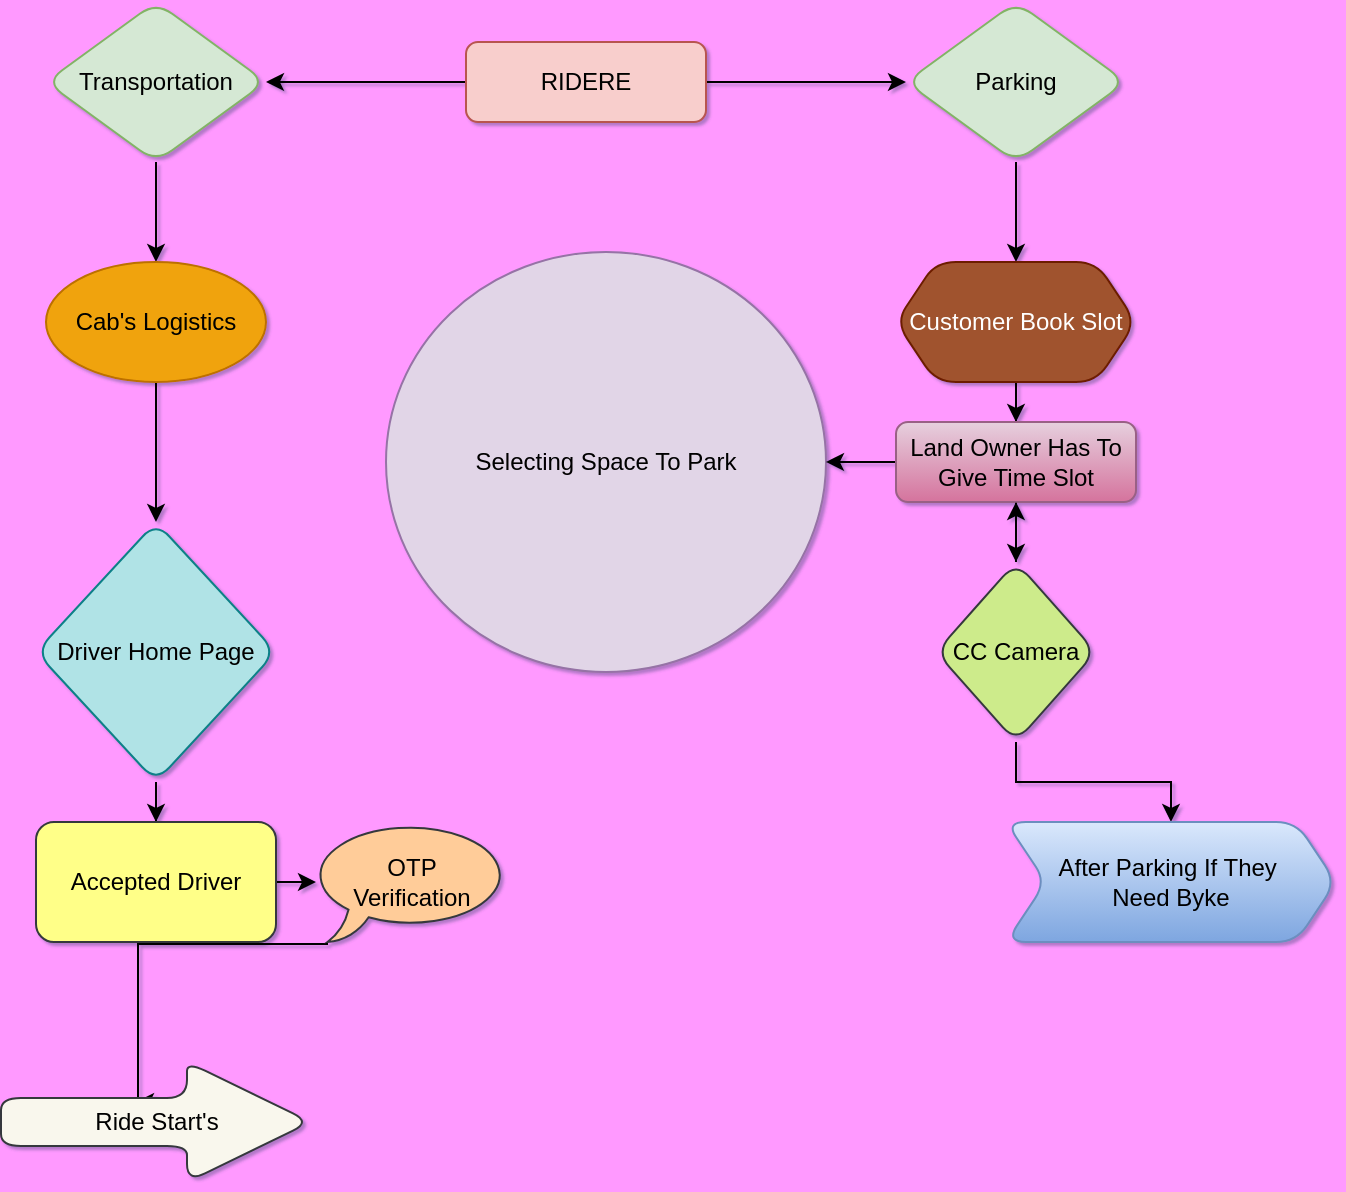 <mxfile version="21.3.3" type="device">
  <diagram name="Page-1" id="cYYJ0uNyx_UBgDpyAt9r">
    <mxGraphModel dx="905" dy="627" grid="1" gridSize="10" guides="1" tooltips="1" connect="1" arrows="1" fold="1" page="1" pageScale="1" pageWidth="850" pageHeight="1100" background="#FF99FF" math="0" shadow="1">
      <root>
        <mxCell id="0" />
        <mxCell id="1" parent="0" />
        <mxCell id="uLUXu2nJfKH0ktOqO9T3-28" value="Selecting Space To Park" style="ellipse;whiteSpace=wrap;html=1;rounded=1;fillColor=#e1d5e7;strokeColor=#9673a6;" vertex="1" parent="1">
          <mxGeometry x="210" y="355" width="220" height="210" as="geometry" />
        </mxCell>
        <mxCell id="uLUXu2nJfKH0ktOqO9T3-15" value="" style="edgeStyle=orthogonalEdgeStyle;rounded=0;orthogonalLoop=1;jettySize=auto;html=1;" edge="1" parent="1" source="uLUXu2nJfKH0ktOqO9T3-13" target="uLUXu2nJfKH0ktOqO9T3-14">
          <mxGeometry relative="1" as="geometry" />
        </mxCell>
        <mxCell id="uLUXu2nJfKH0ktOqO9T3-17" value="" style="edgeStyle=orthogonalEdgeStyle;rounded=0;orthogonalLoop=1;jettySize=auto;html=1;" edge="1" parent="1" source="uLUXu2nJfKH0ktOqO9T3-13" target="uLUXu2nJfKH0ktOqO9T3-16">
          <mxGeometry relative="1" as="geometry" />
        </mxCell>
        <mxCell id="uLUXu2nJfKH0ktOqO9T3-13" value="RIDERE" style="rounded=1;whiteSpace=wrap;html=1;fillColor=#f8cecc;strokeColor=#b85450;" vertex="1" parent="1">
          <mxGeometry x="250" y="250" width="120" height="40" as="geometry" />
        </mxCell>
        <mxCell id="uLUXu2nJfKH0ktOqO9T3-19" value="" style="edgeStyle=orthogonalEdgeStyle;rounded=0;orthogonalLoop=1;jettySize=auto;html=1;" edge="1" parent="1" source="uLUXu2nJfKH0ktOqO9T3-14" target="uLUXu2nJfKH0ktOqO9T3-18">
          <mxGeometry relative="1" as="geometry" />
        </mxCell>
        <mxCell id="uLUXu2nJfKH0ktOqO9T3-14" value="Transportation" style="rhombus;whiteSpace=wrap;html=1;rounded=1;fillColor=#d5e8d4;strokeColor=#82b366;" vertex="1" parent="1">
          <mxGeometry x="40" y="230" width="110" height="80" as="geometry" />
        </mxCell>
        <mxCell id="uLUXu2nJfKH0ktOqO9T3-23" value="" style="edgeStyle=orthogonalEdgeStyle;rounded=0;orthogonalLoop=1;jettySize=auto;html=1;" edge="1" parent="1" source="uLUXu2nJfKH0ktOqO9T3-16" target="uLUXu2nJfKH0ktOqO9T3-22">
          <mxGeometry relative="1" as="geometry" />
        </mxCell>
        <mxCell id="uLUXu2nJfKH0ktOqO9T3-16" value="Parking" style="rhombus;whiteSpace=wrap;html=1;rounded=1;fillColor=#d5e8d4;strokeColor=#82b366;" vertex="1" parent="1">
          <mxGeometry x="470" y="230" width="110" height="80" as="geometry" />
        </mxCell>
        <mxCell id="uLUXu2nJfKH0ktOqO9T3-31" value="" style="edgeStyle=orthogonalEdgeStyle;rounded=0;orthogonalLoop=1;jettySize=auto;html=1;" edge="1" parent="1" source="uLUXu2nJfKH0ktOqO9T3-18" target="uLUXu2nJfKH0ktOqO9T3-30">
          <mxGeometry relative="1" as="geometry" />
        </mxCell>
        <mxCell id="uLUXu2nJfKH0ktOqO9T3-18" value="Cab&#39;s Logistics" style="ellipse;whiteSpace=wrap;html=1;rounded=1;fillColor=#f0a30a;fontColor=#000000;strokeColor=#BD7000;" vertex="1" parent="1">
          <mxGeometry x="40" y="360" width="110" height="60" as="geometry" />
        </mxCell>
        <mxCell id="uLUXu2nJfKH0ktOqO9T3-25" value="" style="edgeStyle=orthogonalEdgeStyle;rounded=0;orthogonalLoop=1;jettySize=auto;html=1;" edge="1" parent="1" source="uLUXu2nJfKH0ktOqO9T3-22" target="uLUXu2nJfKH0ktOqO9T3-24">
          <mxGeometry relative="1" as="geometry" />
        </mxCell>
        <mxCell id="uLUXu2nJfKH0ktOqO9T3-22" value="Customer Book Slot" style="shape=hexagon;perimeter=hexagonPerimeter2;whiteSpace=wrap;html=1;fixedSize=1;rounded=1;fillColor=#a0522d;fontColor=#ffffff;strokeColor=#6D1F00;" vertex="1" parent="1">
          <mxGeometry x="465" y="360" width="120" height="60" as="geometry" />
        </mxCell>
        <mxCell id="uLUXu2nJfKH0ktOqO9T3-29" value="" style="edgeStyle=orthogonalEdgeStyle;rounded=0;orthogonalLoop=1;jettySize=auto;html=1;" edge="1" parent="1" source="uLUXu2nJfKH0ktOqO9T3-24" target="uLUXu2nJfKH0ktOqO9T3-28">
          <mxGeometry relative="1" as="geometry" />
        </mxCell>
        <mxCell id="uLUXu2nJfKH0ktOqO9T3-44" value="" style="edgeStyle=orthogonalEdgeStyle;rounded=0;orthogonalLoop=1;jettySize=auto;html=1;" edge="1" parent="1" source="uLUXu2nJfKH0ktOqO9T3-24" target="uLUXu2nJfKH0ktOqO9T3-43">
          <mxGeometry relative="1" as="geometry" />
        </mxCell>
        <mxCell id="uLUXu2nJfKH0ktOqO9T3-24" value="Land Owner Has To Give Time Slot" style="whiteSpace=wrap;html=1;rounded=1;fillColor=#e6d0de;gradientColor=#d5739d;strokeColor=#996185;" vertex="1" parent="1">
          <mxGeometry x="465" y="440" width="120" height="40" as="geometry" />
        </mxCell>
        <mxCell id="uLUXu2nJfKH0ktOqO9T3-34" value="" style="edgeStyle=orthogonalEdgeStyle;rounded=0;orthogonalLoop=1;jettySize=auto;html=1;" edge="1" parent="1" source="uLUXu2nJfKH0ktOqO9T3-30" target="uLUXu2nJfKH0ktOqO9T3-33">
          <mxGeometry relative="1" as="geometry" />
        </mxCell>
        <mxCell id="uLUXu2nJfKH0ktOqO9T3-30" value="Driver Home Page" style="rhombus;whiteSpace=wrap;html=1;rounded=1;fillColor=#b0e3e6;strokeColor=#0e8088;" vertex="1" parent="1">
          <mxGeometry x="35" y="490" width="120" height="130" as="geometry" />
        </mxCell>
        <mxCell id="uLUXu2nJfKH0ktOqO9T3-38" value="" style="edgeStyle=orthogonalEdgeStyle;rounded=0;orthogonalLoop=1;jettySize=auto;html=1;" edge="1" parent="1" source="uLUXu2nJfKH0ktOqO9T3-33">
          <mxGeometry relative="1" as="geometry">
            <mxPoint x="174.956" y="670.059" as="targetPoint" />
          </mxGeometry>
        </mxCell>
        <mxCell id="uLUXu2nJfKH0ktOqO9T3-33" value="Accepted Driver" style="whiteSpace=wrap;html=1;rounded=1;fillColor=#ffff88;strokeColor=#36393d;" vertex="1" parent="1">
          <mxGeometry x="35" y="640" width="120" height="60" as="geometry" />
        </mxCell>
        <mxCell id="uLUXu2nJfKH0ktOqO9T3-42" value="" style="edgeStyle=orthogonalEdgeStyle;rounded=0;orthogonalLoop=1;jettySize=auto;html=1;exitX=0.08;exitY=1;exitDx=0;exitDy=0;exitPerimeter=0;" edge="1" parent="1" source="uLUXu2nJfKH0ktOqO9T3-45">
          <mxGeometry relative="1" as="geometry">
            <mxPoint x="210" y="700" as="sourcePoint" />
            <mxPoint x="85" y="780" as="targetPoint" />
            <Array as="points">
              <mxPoint x="86" y="701" />
              <mxPoint x="86" y="780" />
            </Array>
          </mxGeometry>
        </mxCell>
        <mxCell id="uLUXu2nJfKH0ktOqO9T3-41" value="Ride Start&#39;s" style="shape=singleArrow;whiteSpace=wrap;html=1;arrowWidth=0.4;arrowSize=0.4;rounded=1;fillColor=#f9f7ed;strokeColor=#36393d;" vertex="1" parent="1">
          <mxGeometry x="17.5" y="760" width="155" height="60" as="geometry" />
        </mxCell>
        <mxCell id="uLUXu2nJfKH0ktOqO9T3-51" value="" style="edgeStyle=orthogonalEdgeStyle;rounded=0;orthogonalLoop=1;jettySize=auto;html=1;" edge="1" parent="1" source="uLUXu2nJfKH0ktOqO9T3-43" target="uLUXu2nJfKH0ktOqO9T3-50">
          <mxGeometry relative="1" as="geometry" />
        </mxCell>
        <mxCell id="uLUXu2nJfKH0ktOqO9T3-52" value="" style="edgeStyle=orthogonalEdgeStyle;rounded=0;orthogonalLoop=1;jettySize=auto;html=1;" edge="1" parent="1" source="uLUXu2nJfKH0ktOqO9T3-43" target="uLUXu2nJfKH0ktOqO9T3-24">
          <mxGeometry relative="1" as="geometry" />
        </mxCell>
        <mxCell id="uLUXu2nJfKH0ktOqO9T3-43" value="CC Camera" style="rhombus;whiteSpace=wrap;html=1;rounded=1;fillColor=#cdeb8b;strokeColor=#36393d;" vertex="1" parent="1">
          <mxGeometry x="485" y="510" width="80" height="90" as="geometry" />
        </mxCell>
        <mxCell id="uLUXu2nJfKH0ktOqO9T3-45" value="OTP &lt;br&gt;Verification" style="whiteSpace=wrap;html=1;shape=mxgraph.basic.oval_callout;fillColor=#ffcc99;strokeColor=#36393d;" vertex="1" parent="1">
          <mxGeometry x="172.5" y="640" width="100" height="60" as="geometry" />
        </mxCell>
        <mxCell id="uLUXu2nJfKH0ktOqO9T3-50" value="After Parking If They&amp;nbsp;&lt;br&gt;Need Byke" style="shape=step;perimeter=stepPerimeter;whiteSpace=wrap;html=1;fixedSize=1;rounded=1;fillColor=#dae8fc;gradientColor=#7ea6e0;strokeColor=#6c8ebf;" vertex="1" parent="1">
          <mxGeometry x="520" y="640" width="165" height="60" as="geometry" />
        </mxCell>
      </root>
    </mxGraphModel>
  </diagram>
</mxfile>

